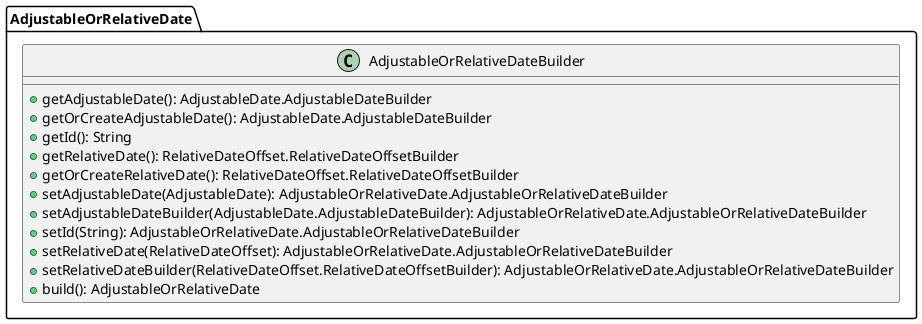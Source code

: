 @startuml

    class AdjustableOrRelativeDate.AdjustableOrRelativeDateBuilder [[AdjustableOrRelativeDate.AdjustableOrRelativeDateBuilder.html]] {
        +getAdjustableDate(): AdjustableDate.AdjustableDateBuilder
        +getOrCreateAdjustableDate(): AdjustableDate.AdjustableDateBuilder
        +getId(): String
        +getRelativeDate(): RelativeDateOffset.RelativeDateOffsetBuilder
        +getOrCreateRelativeDate(): RelativeDateOffset.RelativeDateOffsetBuilder
        +setAdjustableDate(AdjustableDate): AdjustableOrRelativeDate.AdjustableOrRelativeDateBuilder
        +setAdjustableDateBuilder(AdjustableDate.AdjustableDateBuilder): AdjustableOrRelativeDate.AdjustableOrRelativeDateBuilder
        +setId(String): AdjustableOrRelativeDate.AdjustableOrRelativeDateBuilder
        +setRelativeDate(RelativeDateOffset): AdjustableOrRelativeDate.AdjustableOrRelativeDateBuilder
        +setRelativeDateBuilder(RelativeDateOffset.RelativeDateOffsetBuilder): AdjustableOrRelativeDate.AdjustableOrRelativeDateBuilder
        +build(): AdjustableOrRelativeDate
    }

@enduml
